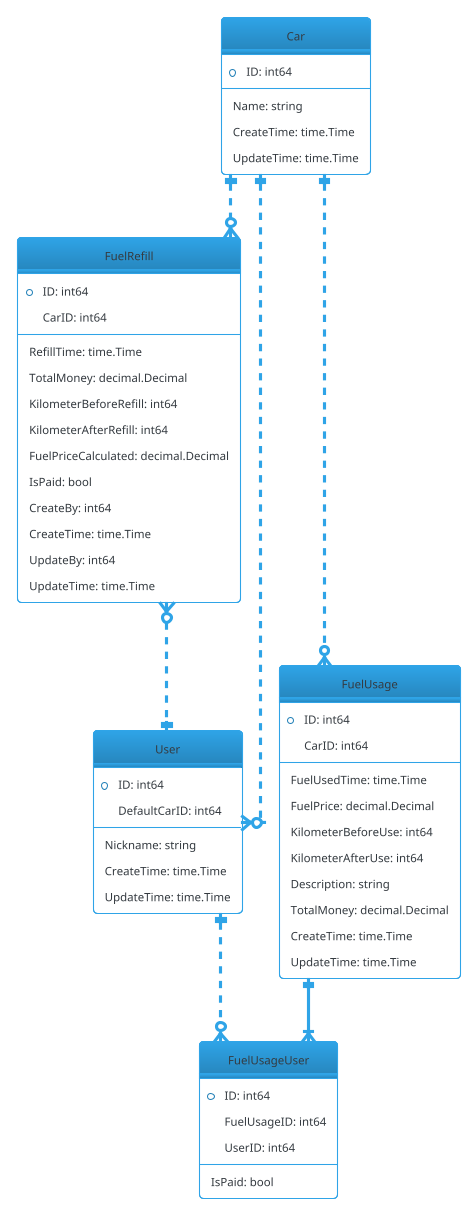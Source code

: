 @startuml fuel-management
!theme cerulean-outline

' hide the spot
hide circle

' avoid problems with angled crows feet
skinparam linetype ortho

entity FuelRefill {
    +ID: int64
    CarID: int64
    --
    RefillTime: time.Time
    TotalMoney: decimal.Decimal
    KilometerBeforeRefill: int64
    KilometerAfterRefill: int64
    FuelPriceCalculated: decimal.Decimal
    IsPaid: bool
    CreateBy: int64
    CreateTime: time.Time
    UpdateBy: int64
    UpdateTime: time.Time
}

entity FuelUsageUser {
    +ID: int64
    FuelUsageID: int64
    UserID: int64
    --
    IsPaid: bool
}

entity FuelUsage {
    +ID: int64
    CarID: int64
    --
    FuelUsedTime: time.Time
    FuelPrice: decimal.Decimal
    KilometerBeforeUse: int64
    KilometerAfterUse: int64
    Description: string
    TotalMoney: decimal.Decimal
    CreateTime: time.Time
    UpdateTime: time.Time
}

entity User {
    +ID: int64
    DefaultCarID: int64
    --
    Nickname: string
    CreateTime: time.Time
    UpdateTime: time.Time
}

entity Car {
    +ID: int64
    --
    Name: string
    CreateTime: time.Time
    UpdateTime: time.Time
}

FuelUsage ||--|{ FuelUsageUser
User ||..o{ FuelUsageUser
FuelRefill }o..|| User
Car ||..o{ FuelUsage
Car ||..o{ FuelRefill
Car ||..o{ User 

@enduml

